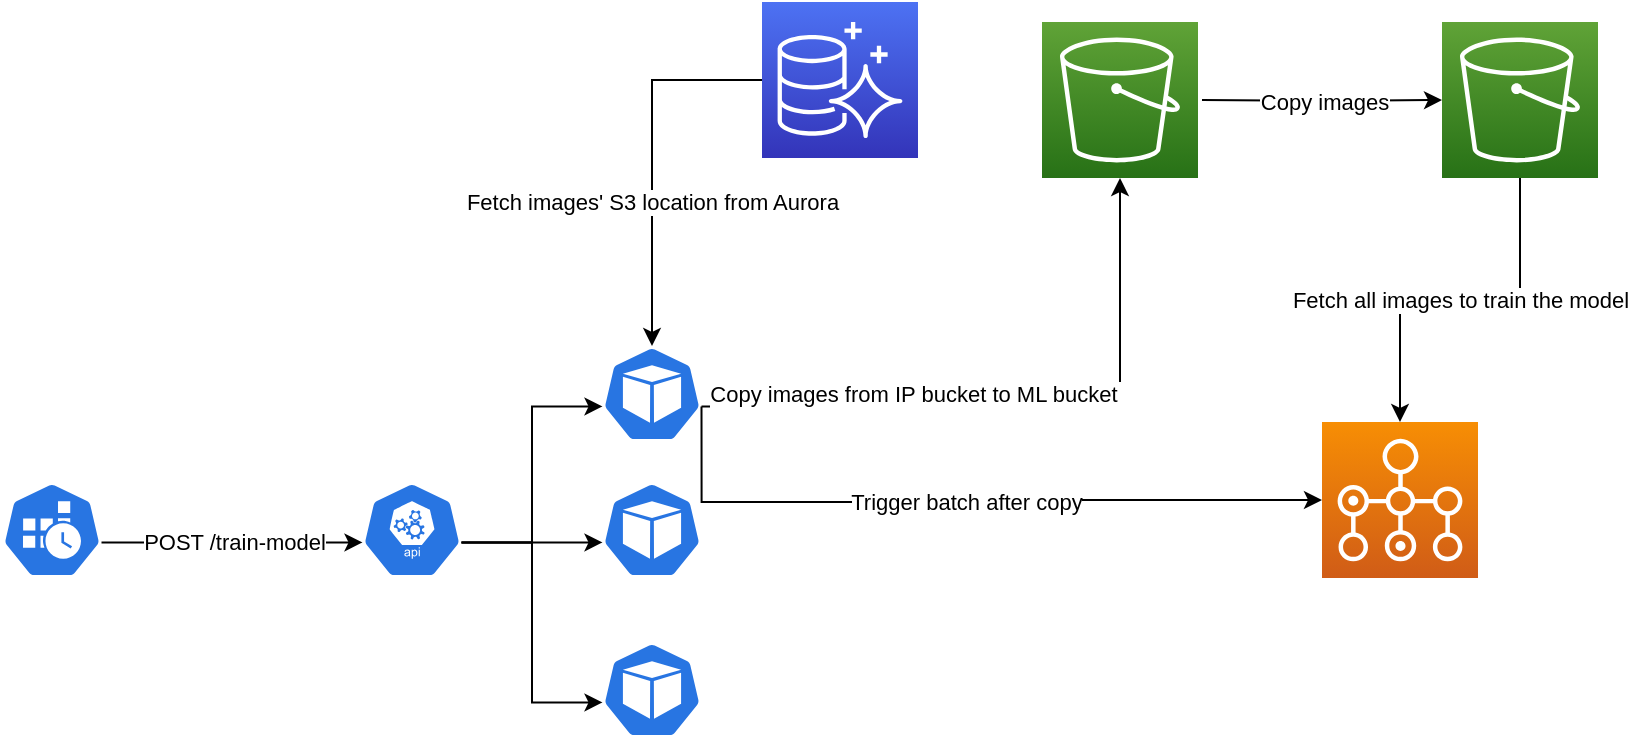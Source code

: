 <mxfile version="15.4.3" type="github">
  <diagram id="vS-EUtg1AGdYLbc_qhmQ" name="Page-1">
    <mxGraphModel dx="1186" dy="654" grid="1" gridSize="10" guides="1" tooltips="1" connect="1" arrows="1" fold="1" page="1" pageScale="1" pageWidth="850" pageHeight="1100" math="0" shadow="0">
      <root>
        <mxCell id="0" />
        <mxCell id="1" parent="0" />
        <mxCell id="xvcUUZnpbd9Gno6rcdTV-2" value="" style="sketch=0;points=[[0,0,0],[0.25,0,0],[0.5,0,0],[0.75,0,0],[1,0,0],[0,1,0],[0.25,1,0],[0.5,1,0],[0.75,1,0],[1,1,0],[0,0.25,0],[0,0.5,0],[0,0.75,0],[1,0.25,0],[1,0.5,0],[1,0.75,0]];outlineConnect=0;fontColor=#232F3E;gradientColor=#F78E04;gradientDirection=north;fillColor=#D05C17;strokeColor=#ffffff;dashed=0;verticalLabelPosition=bottom;verticalAlign=top;align=center;html=1;fontSize=12;fontStyle=0;aspect=fixed;shape=mxgraph.aws4.resourceIcon;resIcon=mxgraph.aws4.batch;" parent="1" vertex="1">
          <mxGeometry x="700" y="280" width="78" height="78" as="geometry" />
        </mxCell>
        <mxCell id="xvcUUZnpbd9Gno6rcdTV-3" value="" style="sketch=0;points=[[0,0,0],[0.25,0,0],[0.5,0,0],[0.75,0,0],[1,0,0],[0,1,0],[0.25,1,0],[0.5,1,0],[0.75,1,0],[1,1,0],[0,0.25,0],[0,0.5,0],[0,0.75,0],[1,0.25,0],[1,0.5,0],[1,0.75,0]];outlineConnect=0;fontColor=#232F3E;gradientColor=#60A337;gradientDirection=north;fillColor=#277116;strokeColor=#ffffff;dashed=0;verticalLabelPosition=bottom;verticalAlign=top;align=center;html=1;fontSize=12;fontStyle=0;aspect=fixed;shape=mxgraph.aws4.resourceIcon;resIcon=mxgraph.aws4.s3;" parent="1" vertex="1">
          <mxGeometry x="760" y="80" width="78" height="78" as="geometry" />
        </mxCell>
        <mxCell id="xvcUUZnpbd9Gno6rcdTV-4" value="" style="sketch=0;points=[[0,0,0],[0.25,0,0],[0.5,0,0],[0.75,0,0],[1,0,0],[0,1,0],[0.25,1,0],[0.5,1,0],[0.75,1,0],[1,1,0],[0,0.25,0],[0,0.5,0],[0,0.75,0],[1,0.25,0],[1,0.5,0],[1,0.75,0]];outlineConnect=0;fontColor=#232F3E;gradientColor=#4D72F3;gradientDirection=north;fillColor=#3334B9;strokeColor=#ffffff;dashed=0;verticalLabelPosition=bottom;verticalAlign=top;align=center;html=1;fontSize=12;fontStyle=0;aspect=fixed;shape=mxgraph.aws4.resourceIcon;resIcon=mxgraph.aws4.aurora;" parent="1" vertex="1">
          <mxGeometry x="420" y="70" width="78" height="78" as="geometry" />
        </mxCell>
        <mxCell id="OnZ3p-WPp_WoPegY4jpW-1" value="" style="sketch=0;html=1;dashed=0;whitespace=wrap;fillColor=#2875E2;strokeColor=#ffffff;points=[[0.005,0.63,0],[0.1,0.2,0],[0.9,0.2,0],[0.5,0,0],[0.995,0.63,0],[0.72,0.99,0],[0.5,1,0],[0.28,0.99,0]];shape=mxgraph.kubernetes.icon;prIcon=pod" vertex="1" parent="1">
          <mxGeometry x="340" y="242" width="50" height="48" as="geometry" />
        </mxCell>
        <mxCell id="OnZ3p-WPp_WoPegY4jpW-2" value="" style="sketch=0;html=1;dashed=0;whitespace=wrap;fillColor=#2875E2;strokeColor=#ffffff;points=[[0.005,0.63,0],[0.1,0.2,0],[0.9,0.2,0],[0.5,0,0],[0.995,0.63,0],[0.72,0.99,0],[0.5,1,0],[0.28,0.99,0]];shape=mxgraph.kubernetes.icon;prIcon=pod" vertex="1" parent="1">
          <mxGeometry x="340" y="390" width="50" height="48" as="geometry" />
        </mxCell>
        <mxCell id="OnZ3p-WPp_WoPegY4jpW-3" value="" style="sketch=0;html=1;dashed=0;whitespace=wrap;fillColor=#2875E2;strokeColor=#ffffff;points=[[0.005,0.63,0],[0.1,0.2,0],[0.9,0.2,0],[0.5,0,0],[0.995,0.63,0],[0.72,0.99,0],[0.5,1,0],[0.28,0.99,0]];shape=mxgraph.kubernetes.icon;prIcon=pod" vertex="1" parent="1">
          <mxGeometry x="340" y="310" width="50" height="48" as="geometry" />
        </mxCell>
        <mxCell id="OnZ3p-WPp_WoPegY4jpW-4" value="" style="sketch=0;html=1;dashed=0;whitespace=wrap;fillColor=#2875E2;strokeColor=#ffffff;points=[[0.005,0.63,0],[0.1,0.2,0],[0.9,0.2,0],[0.5,0,0],[0.995,0.63,0],[0.72,0.99,0],[0.5,1,0],[0.28,0.99,0]];shape=mxgraph.kubernetes.icon;prIcon=api" vertex="1" parent="1">
          <mxGeometry x="220" y="310" width="50" height="48" as="geometry" />
        </mxCell>
        <mxCell id="OnZ3p-WPp_WoPegY4jpW-10" value="" style="endArrow=classic;html=1;rounded=0;edgeStyle=orthogonalEdgeStyle;exitX=0.995;exitY=0.63;exitDx=0;exitDy=0;exitPerimeter=0;entryX=0.005;entryY=0.63;entryDx=0;entryDy=0;entryPerimeter=0;" edge="1" parent="1" source="OnZ3p-WPp_WoPegY4jpW-4" target="OnZ3p-WPp_WoPegY4jpW-1">
          <mxGeometry width="50" height="50" relative="1" as="geometry">
            <mxPoint x="460" y="360" as="sourcePoint" />
            <mxPoint x="510" y="310" as="targetPoint" />
          </mxGeometry>
        </mxCell>
        <mxCell id="OnZ3p-WPp_WoPegY4jpW-11" value="" style="endArrow=classic;html=1;rounded=0;edgeStyle=orthogonalEdgeStyle;exitX=0.995;exitY=0.63;exitDx=0;exitDy=0;exitPerimeter=0;entryX=0.005;entryY=0.63;entryDx=0;entryDy=0;entryPerimeter=0;" edge="1" parent="1" source="OnZ3p-WPp_WoPegY4jpW-4" target="OnZ3p-WPp_WoPegY4jpW-2">
          <mxGeometry width="50" height="50" relative="1" as="geometry">
            <mxPoint x="460" y="360" as="sourcePoint" />
            <mxPoint x="510" y="310" as="targetPoint" />
          </mxGeometry>
        </mxCell>
        <mxCell id="OnZ3p-WPp_WoPegY4jpW-12" value="" style="endArrow=classic;html=1;rounded=0;edgeStyle=orthogonalEdgeStyle;exitX=0.995;exitY=0.63;exitDx=0;exitDy=0;exitPerimeter=0;entryX=0.005;entryY=0.63;entryDx=0;entryDy=0;entryPerimeter=0;" edge="1" parent="1" source="OnZ3p-WPp_WoPegY4jpW-4" target="OnZ3p-WPp_WoPegY4jpW-3">
          <mxGeometry width="50" height="50" relative="1" as="geometry">
            <mxPoint x="460" y="360" as="sourcePoint" />
            <mxPoint x="510" y="310" as="targetPoint" />
          </mxGeometry>
        </mxCell>
        <mxCell id="OnZ3p-WPp_WoPegY4jpW-13" value="" style="endArrow=classic;html=1;rounded=0;edgeStyle=orthogonalEdgeStyle;entryX=0.5;entryY=0;entryDx=0;entryDy=0;entryPerimeter=0;" edge="1" parent="1" source="xvcUUZnpbd9Gno6rcdTV-4" target="OnZ3p-WPp_WoPegY4jpW-1">
          <mxGeometry relative="1" as="geometry">
            <mxPoint x="430" y="340" as="sourcePoint" />
            <mxPoint x="530" y="340" as="targetPoint" />
          </mxGeometry>
        </mxCell>
        <mxCell id="OnZ3p-WPp_WoPegY4jpW-14" value="Fetch images&#39; S3 location from Aurora" style="edgeLabel;resizable=0;html=1;align=center;verticalAlign=middle;" connectable="0" vertex="1" parent="OnZ3p-WPp_WoPegY4jpW-13">
          <mxGeometry relative="1" as="geometry">
            <mxPoint y="22" as="offset" />
          </mxGeometry>
        </mxCell>
        <mxCell id="OnZ3p-WPp_WoPegY4jpW-15" value="" style="sketch=0;points=[[0,0,0],[0.25,0,0],[0.5,0,0],[0.75,0,0],[1,0,0],[0,1,0],[0.25,1,0],[0.5,1,0],[0.75,1,0],[1,1,0],[0,0.25,0],[0,0.5,0],[0,0.75,0],[1,0.25,0],[1,0.5,0],[1,0.75,0]];outlineConnect=0;fontColor=#232F3E;gradientColor=#60A337;gradientDirection=north;fillColor=#277116;strokeColor=#ffffff;dashed=0;verticalLabelPosition=bottom;verticalAlign=top;align=center;html=1;fontSize=12;fontStyle=0;aspect=fixed;shape=mxgraph.aws4.resourceIcon;resIcon=mxgraph.aws4.s3;" vertex="1" parent="1">
          <mxGeometry x="560" y="80" width="78" height="78" as="geometry" />
        </mxCell>
        <mxCell id="OnZ3p-WPp_WoPegY4jpW-17" value="" style="endArrow=classic;html=1;rounded=0;edgeStyle=orthogonalEdgeStyle;exitX=0.995;exitY=0.63;exitDx=0;exitDy=0;exitPerimeter=0;entryX=0.5;entryY=1;entryDx=0;entryDy=0;entryPerimeter=0;" edge="1" parent="1" source="OnZ3p-WPp_WoPegY4jpW-1" target="OnZ3p-WPp_WoPegY4jpW-15">
          <mxGeometry relative="1" as="geometry">
            <mxPoint x="430" y="340" as="sourcePoint" />
            <mxPoint x="530" y="340" as="targetPoint" />
          </mxGeometry>
        </mxCell>
        <mxCell id="OnZ3p-WPp_WoPegY4jpW-18" value="Copy images from IP bucket to ML bucket&amp;nbsp;" style="edgeLabel;resizable=0;html=1;align=center;verticalAlign=middle;" connectable="0" vertex="1" parent="OnZ3p-WPp_WoPegY4jpW-17">
          <mxGeometry relative="1" as="geometry">
            <mxPoint x="-54" y="-6" as="offset" />
          </mxGeometry>
        </mxCell>
        <mxCell id="OnZ3p-WPp_WoPegY4jpW-19" value="" style="endArrow=classic;html=1;rounded=0;edgeStyle=orthogonalEdgeStyle;entryX=0;entryY=0.5;entryDx=0;entryDy=0;entryPerimeter=0;" edge="1" parent="1" target="xvcUUZnpbd9Gno6rcdTV-3">
          <mxGeometry relative="1" as="geometry">
            <mxPoint x="640" y="119" as="sourcePoint" />
            <mxPoint x="530" y="340" as="targetPoint" />
          </mxGeometry>
        </mxCell>
        <mxCell id="OnZ3p-WPp_WoPegY4jpW-20" value="Copy images" style="edgeLabel;resizable=0;html=1;align=center;verticalAlign=middle;" connectable="0" vertex="1" parent="OnZ3p-WPp_WoPegY4jpW-19">
          <mxGeometry relative="1" as="geometry" />
        </mxCell>
        <mxCell id="OnZ3p-WPp_WoPegY4jpW-21" value="" style="endArrow=classic;html=1;rounded=0;edgeStyle=orthogonalEdgeStyle;exitX=0.995;exitY=0.63;exitDx=0;exitDy=0;exitPerimeter=0;entryX=0;entryY=0.5;entryDx=0;entryDy=0;entryPerimeter=0;" edge="1" parent="1" source="OnZ3p-WPp_WoPegY4jpW-1" target="xvcUUZnpbd9Gno6rcdTV-2">
          <mxGeometry relative="1" as="geometry">
            <mxPoint x="430" y="340" as="sourcePoint" />
            <mxPoint x="410" y="320" as="targetPoint" />
            <Array as="points">
              <mxPoint x="390" y="320" />
              <mxPoint x="545" y="320" />
              <mxPoint x="545" y="319" />
            </Array>
          </mxGeometry>
        </mxCell>
        <mxCell id="OnZ3p-WPp_WoPegY4jpW-22" value="Trigger batch after copy" style="edgeLabel;resizable=0;html=1;align=center;verticalAlign=middle;" connectable="0" vertex="1" parent="OnZ3p-WPp_WoPegY4jpW-21">
          <mxGeometry relative="1" as="geometry" />
        </mxCell>
        <mxCell id="OnZ3p-WPp_WoPegY4jpW-23" value="" style="endArrow=classic;html=1;rounded=0;edgeStyle=orthogonalEdgeStyle;exitX=0.5;exitY=1;exitDx=0;exitDy=0;exitPerimeter=0;entryX=0.5;entryY=0;entryDx=0;entryDy=0;entryPerimeter=0;" edge="1" parent="1" source="xvcUUZnpbd9Gno6rcdTV-3" target="xvcUUZnpbd9Gno6rcdTV-2">
          <mxGeometry relative="1" as="geometry">
            <mxPoint x="430" y="340" as="sourcePoint" />
            <mxPoint x="530" y="340" as="targetPoint" />
          </mxGeometry>
        </mxCell>
        <mxCell id="OnZ3p-WPp_WoPegY4jpW-24" value="Fetch all images to train the model" style="edgeLabel;resizable=0;html=1;align=center;verticalAlign=middle;" connectable="0" vertex="1" parent="OnZ3p-WPp_WoPegY4jpW-23">
          <mxGeometry relative="1" as="geometry" />
        </mxCell>
        <mxCell id="OnZ3p-WPp_WoPegY4jpW-28" value="" style="sketch=0;html=1;dashed=0;whitespace=wrap;fillColor=#2875E2;strokeColor=#ffffff;points=[[0.005,0.63,0],[0.1,0.2,0],[0.9,0.2,0],[0.5,0,0],[0.995,0.63,0],[0.72,0.99,0],[0.5,1,0],[0.28,0.99,0]];shape=mxgraph.kubernetes.icon;prIcon=cronjob" vertex="1" parent="1">
          <mxGeometry x="40" y="310" width="50" height="48" as="geometry" />
        </mxCell>
        <mxCell id="OnZ3p-WPp_WoPegY4jpW-29" value="" style="endArrow=classic;html=1;rounded=0;edgeStyle=orthogonalEdgeStyle;exitX=0.995;exitY=0.63;exitDx=0;exitDy=0;exitPerimeter=0;entryX=0.005;entryY=0.63;entryDx=0;entryDy=0;entryPerimeter=0;" edge="1" parent="1" source="OnZ3p-WPp_WoPegY4jpW-28" target="OnZ3p-WPp_WoPegY4jpW-4">
          <mxGeometry relative="1" as="geometry">
            <mxPoint x="430" y="340" as="sourcePoint" />
            <mxPoint x="190" y="340" as="targetPoint" />
          </mxGeometry>
        </mxCell>
        <mxCell id="OnZ3p-WPp_WoPegY4jpW-30" value="POST /train-model" style="edgeLabel;resizable=0;html=1;align=center;verticalAlign=middle;" connectable="0" vertex="1" parent="OnZ3p-WPp_WoPegY4jpW-29">
          <mxGeometry relative="1" as="geometry" />
        </mxCell>
      </root>
    </mxGraphModel>
  </diagram>
</mxfile>

